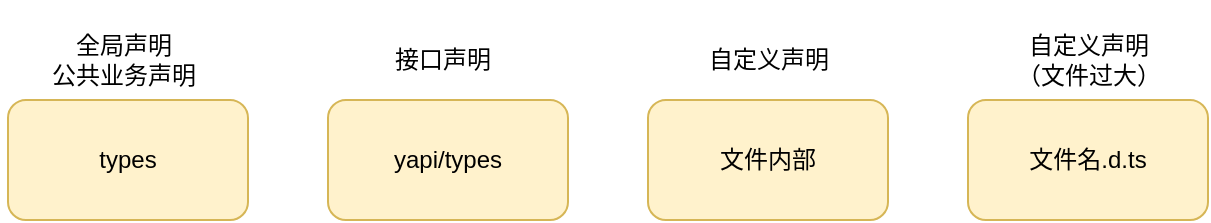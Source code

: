 <mxfile version="13.4.6" type="github">
  <diagram id="prtHgNgQTEPvFCAcTncT" name="Page-1">
    <mxGraphModel dx="1186" dy="764" grid="1" gridSize="10" guides="1" tooltips="1" connect="1" arrows="1" fold="1" page="1" pageScale="1" pageWidth="827" pageHeight="1169" math="0" shadow="0">
      <root>
        <mxCell id="0" />
        <mxCell id="1" parent="0" />
        <mxCell id="QuR5cC-EkdxrLBicHR4S-1" value="types" style="rounded=1;whiteSpace=wrap;html=1;fillColor=#fff2cc;strokeColor=#d6b656;" vertex="1" parent="1">
          <mxGeometry x="120" y="230" width="120" height="60" as="geometry" />
        </mxCell>
        <mxCell id="QuR5cC-EkdxrLBicHR4S-2" value="文件名.d.ts" style="rounded=1;whiteSpace=wrap;html=1;fillColor=#fff2cc;strokeColor=#d6b656;" vertex="1" parent="1">
          <mxGeometry x="600" y="230" width="120" height="60" as="geometry" />
        </mxCell>
        <mxCell id="QuR5cC-EkdxrLBicHR4S-3" value="文件内部" style="rounded=1;whiteSpace=wrap;html=1;fillColor=#fff2cc;strokeColor=#d6b656;" vertex="1" parent="1">
          <mxGeometry x="440" y="230" width="120" height="60" as="geometry" />
        </mxCell>
        <mxCell id="QuR5cC-EkdxrLBicHR4S-4" value="yapi/types" style="rounded=1;whiteSpace=wrap;html=1;fillColor=#fff2cc;strokeColor=#d6b656;" vertex="1" parent="1">
          <mxGeometry x="280" y="230" width="120" height="60" as="geometry" />
        </mxCell>
        <mxCell id="QuR5cC-EkdxrLBicHR4S-11" value="全局声明 &lt;br&gt;公共业务声明" style="text;html=1;strokeColor=none;fillColor=none;align=center;verticalAlign=middle;whiteSpace=wrap;rounded=0;" vertex="1" parent="1">
          <mxGeometry x="116" y="180" width="124" height="60" as="geometry" />
        </mxCell>
        <mxCell id="2" value="接口声明" style="text;html=1;align=center;verticalAlign=middle;resizable=0;points=[];autosize=1;" vertex="1" parent="1">
          <mxGeometry x="307" y="200" width="60" height="20" as="geometry" />
        </mxCell>
        <mxCell id="QuR5cC-EkdxrLBicHR4S-12" value="自定义声明" style="text;html=1;align=center;verticalAlign=middle;resizable=0;points=[];autosize=1;" vertex="1" parent="1">
          <mxGeometry x="460" y="200" width="80" height="20" as="geometry" />
        </mxCell>
        <mxCell id="QuR5cC-EkdxrLBicHR4S-13" value="自定义声明&lt;br&gt;（文件过大）" style="text;html=1;align=center;verticalAlign=middle;resizable=0;points=[];autosize=1;" vertex="1" parent="1">
          <mxGeometry x="615" y="195" width="90" height="30" as="geometry" />
        </mxCell>
      </root>
    </mxGraphModel>
  </diagram>
</mxfile>
